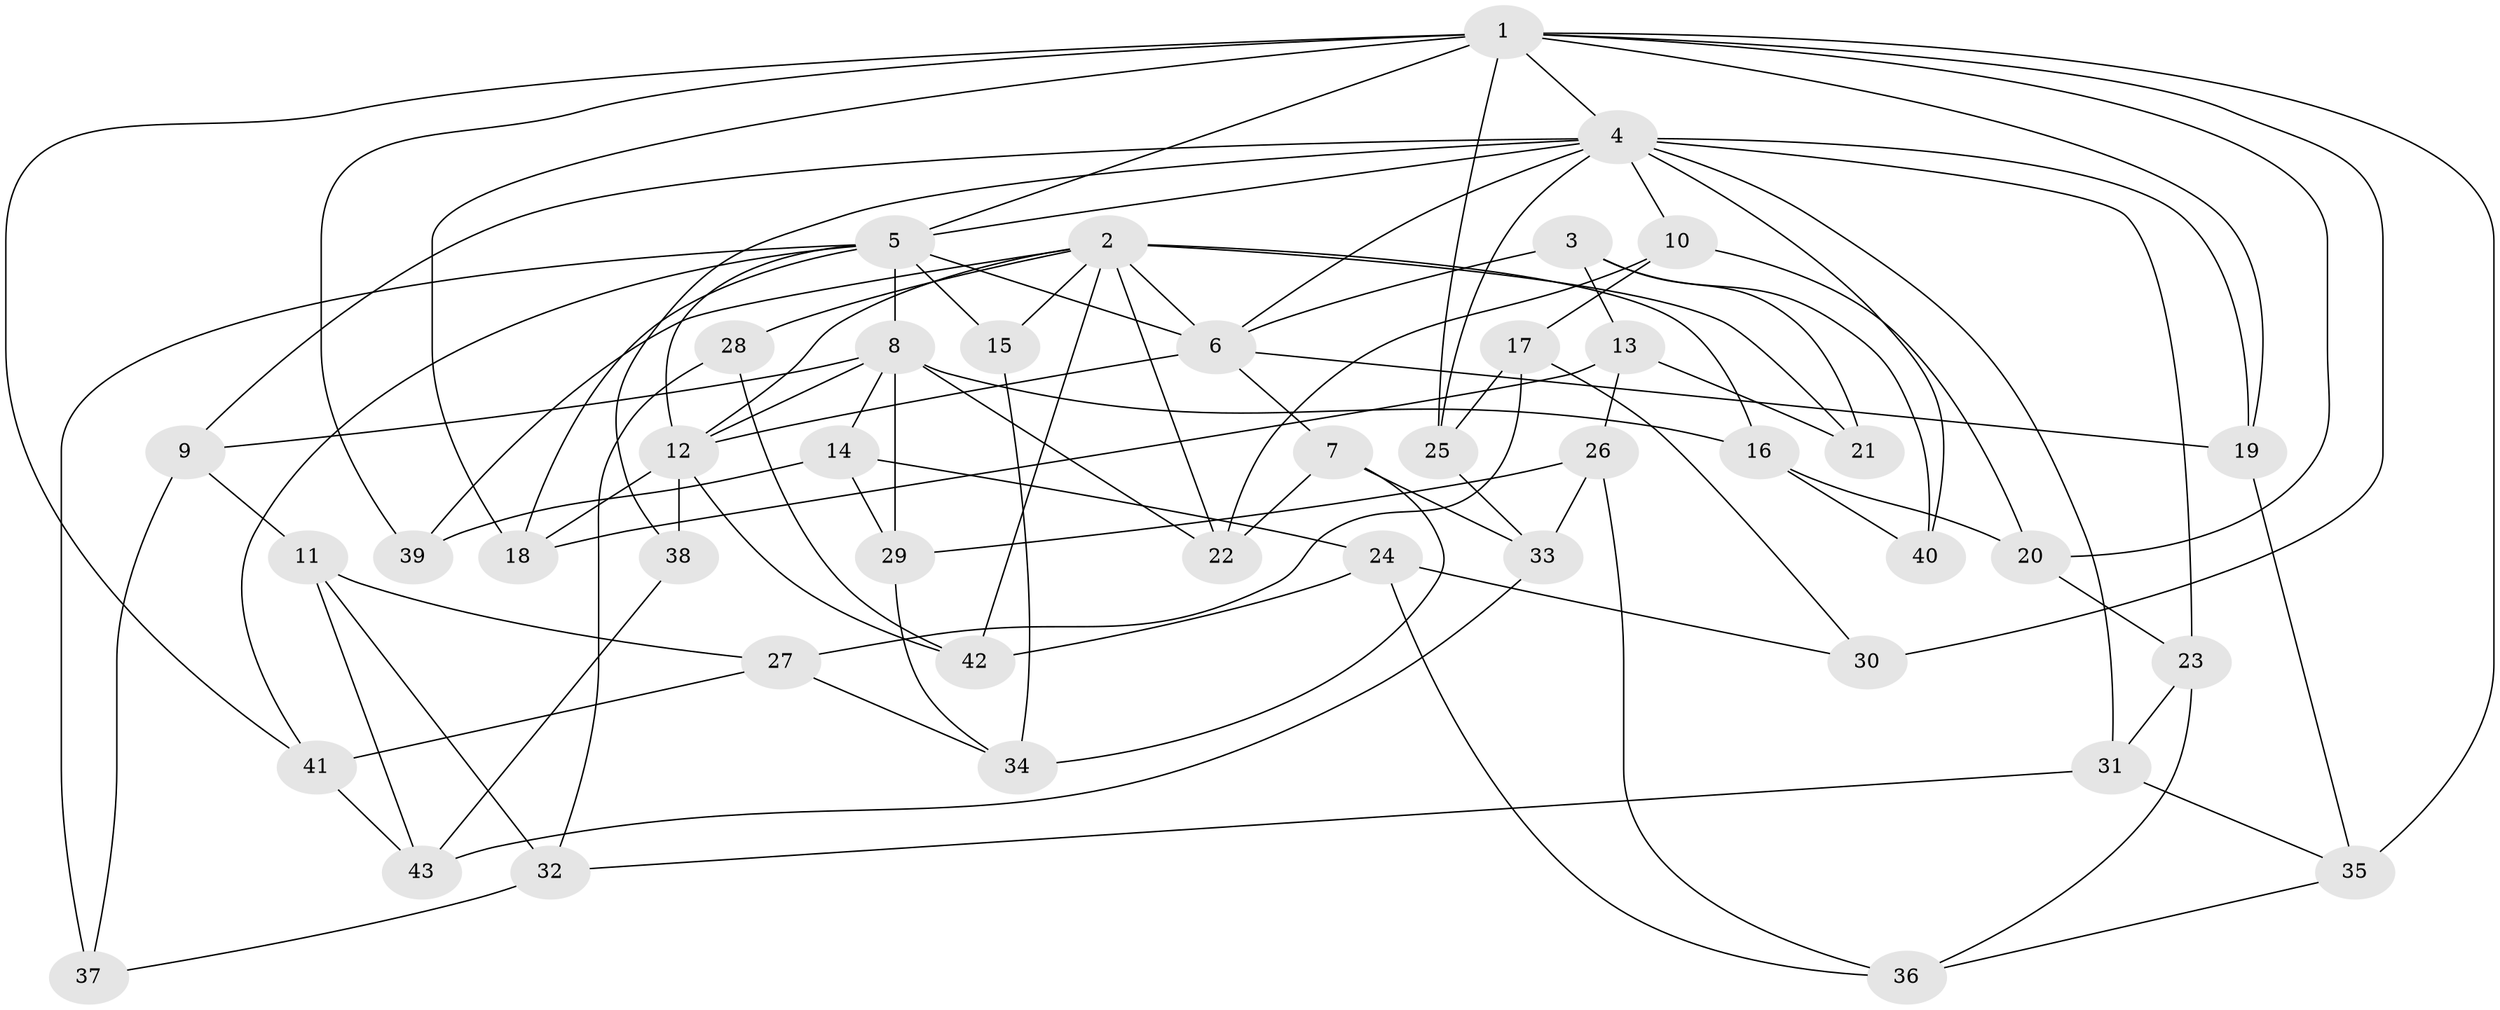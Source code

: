 // original degree distribution, {4: 1.0}
// Generated by graph-tools (version 1.1) at 2025/54/03/04/25 22:54:02]
// undirected, 43 vertices, 98 edges
graph export_dot {
  node [color=gray90,style=filled];
  1;
  2;
  3;
  4;
  5;
  6;
  7;
  8;
  9;
  10;
  11;
  12;
  13;
  14;
  15;
  16;
  17;
  18;
  19;
  20;
  21;
  22;
  23;
  24;
  25;
  26;
  27;
  28;
  29;
  30;
  31;
  32;
  33;
  34;
  35;
  36;
  37;
  38;
  39;
  40;
  41;
  42;
  43;
  1 -- 4 [weight=1.0];
  1 -- 5 [weight=1.0];
  1 -- 18 [weight=1.0];
  1 -- 19 [weight=1.0];
  1 -- 20 [weight=1.0];
  1 -- 25 [weight=1.0];
  1 -- 30 [weight=2.0];
  1 -- 35 [weight=1.0];
  1 -- 39 [weight=2.0];
  1 -- 41 [weight=1.0];
  2 -- 6 [weight=2.0];
  2 -- 12 [weight=1.0];
  2 -- 15 [weight=1.0];
  2 -- 16 [weight=1.0];
  2 -- 21 [weight=2.0];
  2 -- 22 [weight=1.0];
  2 -- 28 [weight=2.0];
  2 -- 39 [weight=1.0];
  2 -- 42 [weight=1.0];
  3 -- 6 [weight=1.0];
  3 -- 13 [weight=1.0];
  3 -- 21 [weight=1.0];
  3 -- 40 [weight=1.0];
  4 -- 5 [weight=1.0];
  4 -- 6 [weight=1.0];
  4 -- 9 [weight=1.0];
  4 -- 10 [weight=1.0];
  4 -- 19 [weight=1.0];
  4 -- 23 [weight=1.0];
  4 -- 25 [weight=1.0];
  4 -- 31 [weight=1.0];
  4 -- 38 [weight=1.0];
  4 -- 40 [weight=2.0];
  5 -- 6 [weight=1.0];
  5 -- 8 [weight=2.0];
  5 -- 12 [weight=1.0];
  5 -- 15 [weight=2.0];
  5 -- 18 [weight=1.0];
  5 -- 37 [weight=2.0];
  5 -- 41 [weight=1.0];
  6 -- 7 [weight=1.0];
  6 -- 12 [weight=3.0];
  6 -- 19 [weight=1.0];
  7 -- 22 [weight=1.0];
  7 -- 33 [weight=1.0];
  7 -- 34 [weight=1.0];
  8 -- 9 [weight=1.0];
  8 -- 12 [weight=3.0];
  8 -- 14 [weight=1.0];
  8 -- 16 [weight=1.0];
  8 -- 22 [weight=1.0];
  8 -- 29 [weight=1.0];
  9 -- 11 [weight=1.0];
  9 -- 37 [weight=1.0];
  10 -- 17 [weight=1.0];
  10 -- 20 [weight=1.0];
  10 -- 22 [weight=1.0];
  11 -- 27 [weight=1.0];
  11 -- 32 [weight=1.0];
  11 -- 43 [weight=1.0];
  12 -- 18 [weight=1.0];
  12 -- 38 [weight=2.0];
  12 -- 42 [weight=1.0];
  13 -- 18 [weight=1.0];
  13 -- 21 [weight=1.0];
  13 -- 26 [weight=1.0];
  14 -- 24 [weight=1.0];
  14 -- 29 [weight=1.0];
  14 -- 39 [weight=1.0];
  15 -- 34 [weight=1.0];
  16 -- 20 [weight=1.0];
  16 -- 40 [weight=1.0];
  17 -- 25 [weight=1.0];
  17 -- 27 [weight=1.0];
  17 -- 30 [weight=1.0];
  19 -- 35 [weight=1.0];
  20 -- 23 [weight=1.0];
  23 -- 31 [weight=1.0];
  23 -- 36 [weight=1.0];
  24 -- 30 [weight=1.0];
  24 -- 36 [weight=1.0];
  24 -- 42 [weight=1.0];
  25 -- 33 [weight=1.0];
  26 -- 29 [weight=1.0];
  26 -- 33 [weight=1.0];
  26 -- 36 [weight=1.0];
  27 -- 34 [weight=1.0];
  27 -- 41 [weight=1.0];
  28 -- 32 [weight=1.0];
  28 -- 42 [weight=1.0];
  29 -- 34 [weight=1.0];
  31 -- 32 [weight=1.0];
  31 -- 35 [weight=1.0];
  32 -- 37 [weight=1.0];
  33 -- 43 [weight=1.0];
  35 -- 36 [weight=1.0];
  38 -- 43 [weight=1.0];
  41 -- 43 [weight=1.0];
}
